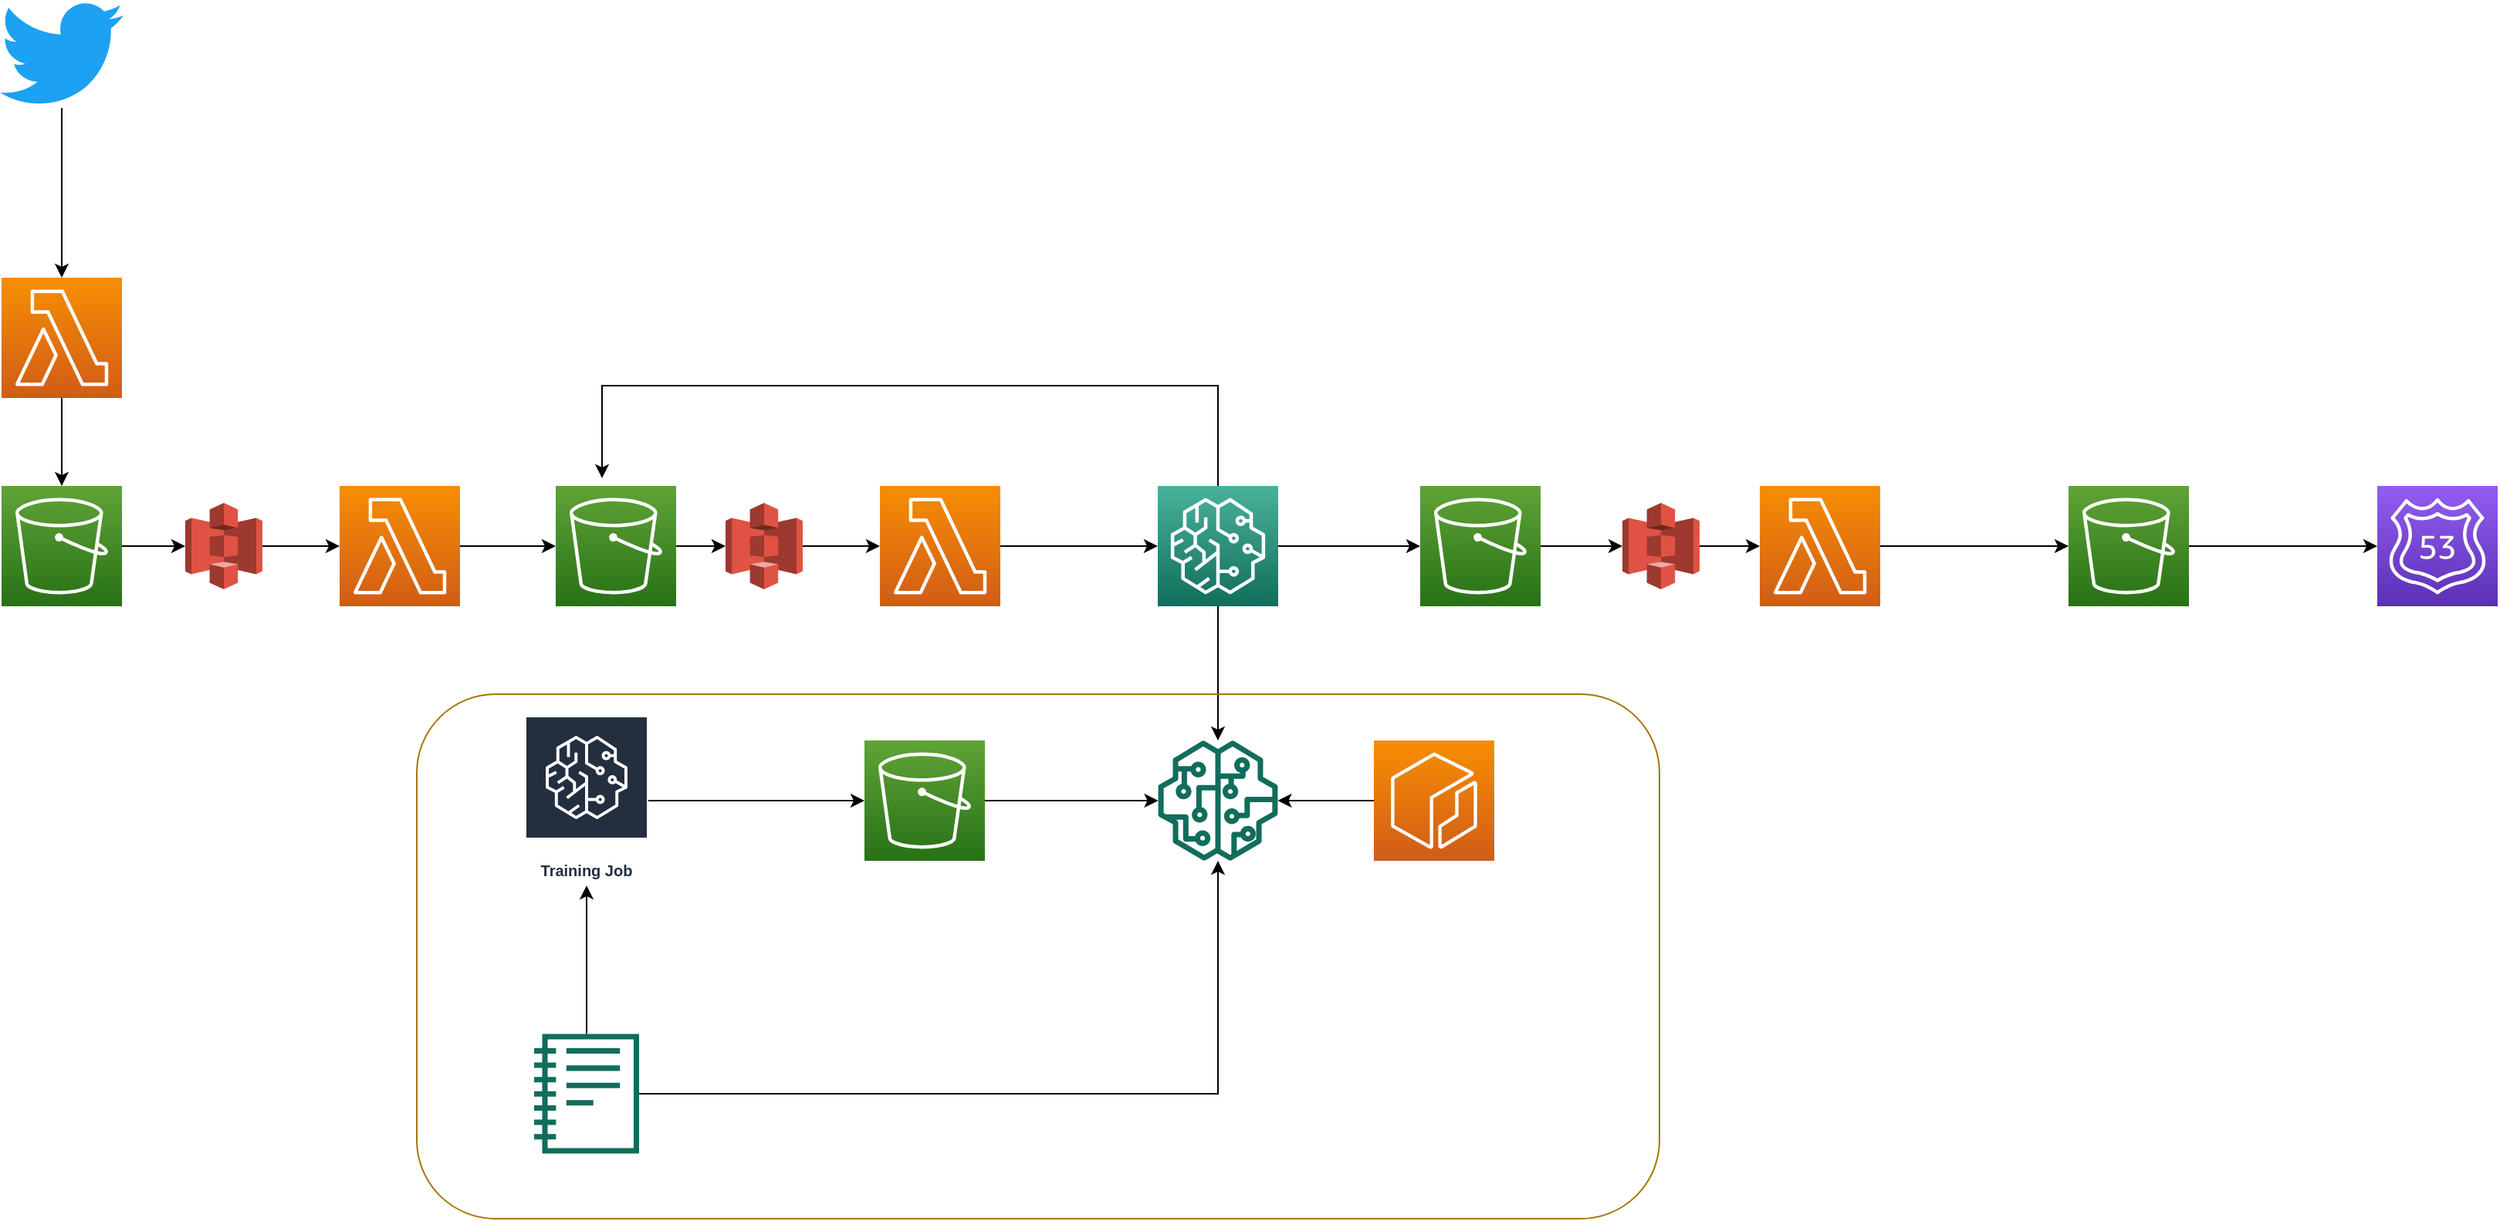 <mxfile version="14.1.8" type="device"><diagram id="0Lro_1txlhUF00G6qjsJ" name="Page-1"><mxGraphModel dx="1656" dy="971" grid="1" gridSize="10" guides="1" tooltips="1" connect="1" arrows="1" fold="1" page="1" pageScale="1" pageWidth="1169" pageHeight="827" math="0" shadow="0"><root><mxCell id="0"/><mxCell id="1" parent="0"/><mxCell id="-ZKczc-4mBZlZ7r-YlQA-6" style="edgeStyle=orthogonalEdgeStyle;rounded=0;orthogonalLoop=1;jettySize=auto;html=1;" edge="1" parent="1" source="-ZKczc-4mBZlZ7r-YlQA-1" target="-ZKczc-4mBZlZ7r-YlQA-5"><mxGeometry relative="1" as="geometry"/></mxCell><mxCell id="-ZKczc-4mBZlZ7r-YlQA-1" value="" style="outlineConnect=0;fontColor=#232F3E;gradientColor=#F78E04;gradientDirection=north;fillColor=#D05C17;strokeColor=#ffffff;dashed=0;verticalLabelPosition=bottom;verticalAlign=top;align=center;html=1;fontSize=12;fontStyle=0;aspect=fixed;shape=mxgraph.aws4.resourceIcon;resIcon=mxgraph.aws4.lambda;" vertex="1" parent="1"><mxGeometry x="181" y="280" width="78" height="78" as="geometry"/></mxCell><mxCell id="-ZKczc-4mBZlZ7r-YlQA-4" style="edgeStyle=orthogonalEdgeStyle;rounded=0;orthogonalLoop=1;jettySize=auto;html=1;" edge="1" parent="1" source="-ZKczc-4mBZlZ7r-YlQA-2" target="-ZKczc-4mBZlZ7r-YlQA-1"><mxGeometry relative="1" as="geometry"/></mxCell><mxCell id="-ZKczc-4mBZlZ7r-YlQA-2" value="" style="dashed=0;outlineConnect=0;html=1;align=center;labelPosition=center;verticalLabelPosition=bottom;verticalAlign=top;shape=mxgraph.weblogos.twitter;fillColor=#1DA1F2;strokeColor=none" vertex="1" parent="1"><mxGeometry x="180" y="100" width="80" height="70" as="geometry"/></mxCell><mxCell id="-ZKczc-4mBZlZ7r-YlQA-9" style="edgeStyle=orthogonalEdgeStyle;rounded=0;orthogonalLoop=1;jettySize=auto;html=1;" edge="1" parent="1" source="-ZKczc-4mBZlZ7r-YlQA-11" target="-ZKczc-4mBZlZ7r-YlQA-7"><mxGeometry relative="1" as="geometry"/></mxCell><mxCell id="-ZKczc-4mBZlZ7r-YlQA-5" value="" style="outlineConnect=0;fontColor=#232F3E;gradientColor=#60A337;gradientDirection=north;fillColor=#277116;strokeColor=#ffffff;dashed=0;verticalLabelPosition=bottom;verticalAlign=top;align=center;html=1;fontSize=12;fontStyle=0;aspect=fixed;shape=mxgraph.aws4.resourceIcon;resIcon=mxgraph.aws4.s3;" vertex="1" parent="1"><mxGeometry x="181" y="415" width="78" height="78" as="geometry"/></mxCell><mxCell id="-ZKczc-4mBZlZ7r-YlQA-13" style="edgeStyle=orthogonalEdgeStyle;rounded=0;orthogonalLoop=1;jettySize=auto;html=1;" edge="1" parent="1" source="-ZKczc-4mBZlZ7r-YlQA-7" target="-ZKczc-4mBZlZ7r-YlQA-10"><mxGeometry relative="1" as="geometry"/></mxCell><mxCell id="-ZKczc-4mBZlZ7r-YlQA-7" value="" style="outlineConnect=0;fontColor=#232F3E;gradientColor=#F78E04;gradientDirection=north;fillColor=#D05C17;strokeColor=#ffffff;dashed=0;verticalLabelPosition=bottom;verticalAlign=top;align=center;html=1;fontSize=12;fontStyle=0;aspect=fixed;shape=mxgraph.aws4.resourceIcon;resIcon=mxgraph.aws4.lambda;" vertex="1" parent="1"><mxGeometry x="400" y="415" width="78" height="78" as="geometry"/></mxCell><mxCell id="-ZKczc-4mBZlZ7r-YlQA-15" style="edgeStyle=orthogonalEdgeStyle;rounded=0;orthogonalLoop=1;jettySize=auto;html=1;" edge="1" parent="1" source="-ZKczc-4mBZlZ7r-YlQA-16" target="-ZKczc-4mBZlZ7r-YlQA-14"><mxGeometry relative="1" as="geometry"/></mxCell><mxCell id="-ZKczc-4mBZlZ7r-YlQA-10" value="" style="outlineConnect=0;fontColor=#232F3E;gradientColor=#60A337;gradientDirection=north;fillColor=#277116;strokeColor=#ffffff;dashed=0;verticalLabelPosition=bottom;verticalAlign=top;align=center;html=1;fontSize=12;fontStyle=0;aspect=fixed;shape=mxgraph.aws4.resourceIcon;resIcon=mxgraph.aws4.s3;" vertex="1" parent="1"><mxGeometry x="540" y="415" width="78" height="78" as="geometry"/></mxCell><mxCell id="-ZKczc-4mBZlZ7r-YlQA-11" value="" style="outlineConnect=0;dashed=0;verticalLabelPosition=bottom;verticalAlign=top;align=center;html=1;shape=mxgraph.aws3.s3;fillColor=#E05243;gradientColor=none;" vertex="1" parent="1"><mxGeometry x="300" y="426" width="50" height="56" as="geometry"/></mxCell><mxCell id="-ZKczc-4mBZlZ7r-YlQA-12" style="edgeStyle=orthogonalEdgeStyle;rounded=0;orthogonalLoop=1;jettySize=auto;html=1;" edge="1" parent="1" source="-ZKczc-4mBZlZ7r-YlQA-5" target="-ZKczc-4mBZlZ7r-YlQA-11"><mxGeometry relative="1" as="geometry"><mxPoint x="259" y="454" as="sourcePoint"/><mxPoint x="400" y="454" as="targetPoint"/></mxGeometry></mxCell><mxCell id="-ZKczc-4mBZlZ7r-YlQA-19" style="edgeStyle=orthogonalEdgeStyle;rounded=0;orthogonalLoop=1;jettySize=auto;html=1;" edge="1" parent="1" source="-ZKczc-4mBZlZ7r-YlQA-14" target="-ZKczc-4mBZlZ7r-YlQA-18"><mxGeometry relative="1" as="geometry"/></mxCell><mxCell id="-ZKczc-4mBZlZ7r-YlQA-14" value="" style="outlineConnect=0;fontColor=#232F3E;gradientColor=#F78E04;gradientDirection=north;fillColor=#D05C17;strokeColor=#ffffff;dashed=0;verticalLabelPosition=bottom;verticalAlign=top;align=center;html=1;fontSize=12;fontStyle=0;aspect=fixed;shape=mxgraph.aws4.resourceIcon;resIcon=mxgraph.aws4.lambda;" vertex="1" parent="1"><mxGeometry x="750" y="415" width="78" height="78" as="geometry"/></mxCell><mxCell id="-ZKczc-4mBZlZ7r-YlQA-16" value="" style="outlineConnect=0;dashed=0;verticalLabelPosition=bottom;verticalAlign=top;align=center;html=1;shape=mxgraph.aws3.s3;fillColor=#E05243;gradientColor=none;" vertex="1" parent="1"><mxGeometry x="650" y="426" width="50" height="56" as="geometry"/></mxCell><mxCell id="-ZKczc-4mBZlZ7r-YlQA-17" style="edgeStyle=orthogonalEdgeStyle;rounded=0;orthogonalLoop=1;jettySize=auto;html=1;" edge="1" parent="1" source="-ZKczc-4mBZlZ7r-YlQA-10" target="-ZKczc-4mBZlZ7r-YlQA-16"><mxGeometry relative="1" as="geometry"><mxPoint x="618" y="454" as="sourcePoint"/><mxPoint x="710" y="454" as="targetPoint"/></mxGeometry></mxCell><mxCell id="-ZKczc-4mBZlZ7r-YlQA-38" style="edgeStyle=orthogonalEdgeStyle;rounded=0;orthogonalLoop=1;jettySize=auto;html=1;" edge="1" parent="1" source="-ZKczc-4mBZlZ7r-YlQA-18" target="-ZKczc-4mBZlZ7r-YlQA-20"><mxGeometry relative="1" as="geometry"><mxPoint x="1050" y="454" as="targetPoint"/></mxGeometry></mxCell><mxCell id="-ZKczc-4mBZlZ7r-YlQA-39" style="edgeStyle=orthogonalEdgeStyle;rounded=0;orthogonalLoop=1;jettySize=auto;html=1;" edge="1" parent="1" source="-ZKczc-4mBZlZ7r-YlQA-18"><mxGeometry relative="1" as="geometry"><mxPoint x="570" y="410" as="targetPoint"/><Array as="points"><mxPoint x="969" y="350"/><mxPoint x="570" y="350"/></Array></mxGeometry></mxCell><mxCell id="-ZKczc-4mBZlZ7r-YlQA-41" style="edgeStyle=orthogonalEdgeStyle;rounded=0;orthogonalLoop=1;jettySize=auto;html=1;" edge="1" parent="1" source="-ZKczc-4mBZlZ7r-YlQA-18" target="-ZKczc-4mBZlZ7r-YlQA-40"><mxGeometry relative="1" as="geometry"/></mxCell><mxCell id="-ZKczc-4mBZlZ7r-YlQA-18" value="" style="outlineConnect=0;fontColor=#232F3E;gradientColor=#4AB29A;gradientDirection=north;fillColor=#116D5B;strokeColor=#ffffff;dashed=0;verticalLabelPosition=bottom;verticalAlign=top;align=center;html=1;fontSize=12;fontStyle=0;aspect=fixed;shape=mxgraph.aws4.resourceIcon;resIcon=mxgraph.aws4.sagemaker;" vertex="1" parent="1"><mxGeometry x="930" y="415" width="78" height="78" as="geometry"/></mxCell><mxCell id="-ZKczc-4mBZlZ7r-YlQA-20" value="" style="outlineConnect=0;fontColor=#232F3E;gradientColor=none;fillColor=#116D5B;strokeColor=none;dashed=0;verticalLabelPosition=bottom;verticalAlign=top;align=center;html=1;fontSize=12;fontStyle=0;aspect=fixed;pointerEvents=1;shape=mxgraph.aws4.sagemaker_model;" vertex="1" parent="1"><mxGeometry x="930" y="580" width="78" height="78" as="geometry"/></mxCell><mxCell id="-ZKczc-4mBZlZ7r-YlQA-31" style="edgeStyle=orthogonalEdgeStyle;rounded=0;orthogonalLoop=1;jettySize=auto;html=1;" edge="1" parent="1" source="-ZKczc-4mBZlZ7r-YlQA-24" target="-ZKczc-4mBZlZ7r-YlQA-20"><mxGeometry relative="1" as="geometry"/></mxCell><mxCell id="-ZKczc-4mBZlZ7r-YlQA-24" value="" style="outlineConnect=0;fontColor=#232F3E;gradientColor=#60A337;gradientDirection=north;fillColor=#277116;strokeColor=#ffffff;dashed=0;verticalLabelPosition=bottom;verticalAlign=top;align=center;html=1;fontSize=12;fontStyle=0;aspect=fixed;shape=mxgraph.aws4.resourceIcon;resIcon=mxgraph.aws4.s3;" vertex="1" parent="1"><mxGeometry x="740" y="580" width="78" height="78" as="geometry"/></mxCell><mxCell id="-ZKczc-4mBZlZ7r-YlQA-27" style="edgeStyle=orthogonalEdgeStyle;rounded=0;orthogonalLoop=1;jettySize=auto;html=1;" edge="1" parent="1" source="-ZKczc-4mBZlZ7r-YlQA-26" target="-ZKczc-4mBZlZ7r-YlQA-20"><mxGeometry relative="1" as="geometry"/></mxCell><mxCell id="-ZKczc-4mBZlZ7r-YlQA-26" value="" style="outlineConnect=0;fontColor=#232F3E;gradientColor=#F78E04;gradientDirection=north;fillColor=#D05C17;strokeColor=#ffffff;dashed=0;verticalLabelPosition=bottom;verticalAlign=top;align=center;html=1;fontSize=12;fontStyle=0;aspect=fixed;shape=mxgraph.aws4.resourceIcon;resIcon=mxgraph.aws4.ecr;" vertex="1" parent="1"><mxGeometry x="1070" y="580" width="78" height="78" as="geometry"/></mxCell><mxCell id="-ZKczc-4mBZlZ7r-YlQA-35" style="edgeStyle=orthogonalEdgeStyle;rounded=0;orthogonalLoop=1;jettySize=auto;html=1;" edge="1" parent="1" source="-ZKczc-4mBZlZ7r-YlQA-29" target="-ZKczc-4mBZlZ7r-YlQA-24"><mxGeometry relative="1" as="geometry"/></mxCell><mxCell id="-ZKczc-4mBZlZ7r-YlQA-29" value="Training Job" style="outlineConnect=0;fontColor=#232F3E;gradientColor=none;strokeColor=#ffffff;fillColor=#232F3E;dashed=0;verticalLabelPosition=middle;verticalAlign=bottom;align=center;html=1;whiteSpace=wrap;fontSize=10;fontStyle=1;spacing=3;shape=mxgraph.aws4.productIcon;prIcon=mxgraph.aws4.sagemaker;" vertex="1" parent="1"><mxGeometry x="520" y="564" width="80" height="110" as="geometry"/></mxCell><mxCell id="-ZKczc-4mBZlZ7r-YlQA-34" style="edgeStyle=orthogonalEdgeStyle;rounded=0;orthogonalLoop=1;jettySize=auto;html=1;" edge="1" parent="1" source="-ZKczc-4mBZlZ7r-YlQA-33" target="-ZKczc-4mBZlZ7r-YlQA-29"><mxGeometry relative="1" as="geometry"/></mxCell><mxCell id="-ZKczc-4mBZlZ7r-YlQA-36" style="edgeStyle=orthogonalEdgeStyle;rounded=0;orthogonalLoop=1;jettySize=auto;html=1;" edge="1" parent="1" source="-ZKczc-4mBZlZ7r-YlQA-33" target="-ZKczc-4mBZlZ7r-YlQA-20"><mxGeometry relative="1" as="geometry"/></mxCell><mxCell id="-ZKczc-4mBZlZ7r-YlQA-33" value="" style="outlineConnect=0;fontColor=#232F3E;gradientColor=none;fillColor=#116D5B;strokeColor=none;dashed=0;verticalLabelPosition=bottom;verticalAlign=top;align=center;html=1;fontSize=12;fontStyle=0;aspect=fixed;pointerEvents=1;shape=mxgraph.aws4.sagemaker_notebook;" vertex="1" parent="1"><mxGeometry x="526" y="770" width="68" height="78" as="geometry"/></mxCell><mxCell id="-ZKczc-4mBZlZ7r-YlQA-37" value="" style="rounded=1;whiteSpace=wrap;html=1;strokeColor=#A67700;fillColor=none;" vertex="1" parent="1"><mxGeometry x="450" y="550" width="805" height="340" as="geometry"/></mxCell><mxCell id="-ZKczc-4mBZlZ7r-YlQA-43" style="edgeStyle=orthogonalEdgeStyle;rounded=0;orthogonalLoop=1;jettySize=auto;html=1;" edge="1" parent="1" source="-ZKczc-4mBZlZ7r-YlQA-48" target="-ZKczc-4mBZlZ7r-YlQA-42"><mxGeometry relative="1" as="geometry"/></mxCell><mxCell id="-ZKczc-4mBZlZ7r-YlQA-40" value="" style="outlineConnect=0;fontColor=#232F3E;gradientColor=#60A337;gradientDirection=north;fillColor=#277116;strokeColor=#ffffff;dashed=0;verticalLabelPosition=bottom;verticalAlign=top;align=center;html=1;fontSize=12;fontStyle=0;aspect=fixed;shape=mxgraph.aws4.resourceIcon;resIcon=mxgraph.aws4.s3;" vertex="1" parent="1"><mxGeometry x="1100" y="415" width="78" height="78" as="geometry"/></mxCell><mxCell id="-ZKczc-4mBZlZ7r-YlQA-45" style="edgeStyle=orthogonalEdgeStyle;rounded=0;orthogonalLoop=1;jettySize=auto;html=1;" edge="1" parent="1" source="-ZKczc-4mBZlZ7r-YlQA-42" target="-ZKczc-4mBZlZ7r-YlQA-44"><mxGeometry relative="1" as="geometry"/></mxCell><mxCell id="-ZKczc-4mBZlZ7r-YlQA-42" value="" style="outlineConnect=0;fontColor=#232F3E;gradientColor=#F78E04;gradientDirection=north;fillColor=#D05C17;strokeColor=#ffffff;dashed=0;verticalLabelPosition=bottom;verticalAlign=top;align=center;html=1;fontSize=12;fontStyle=0;aspect=fixed;shape=mxgraph.aws4.resourceIcon;resIcon=mxgraph.aws4.lambda;" vertex="1" parent="1"><mxGeometry x="1320" y="415" width="78" height="78" as="geometry"/></mxCell><mxCell id="-ZKczc-4mBZlZ7r-YlQA-47" style="edgeStyle=orthogonalEdgeStyle;rounded=0;orthogonalLoop=1;jettySize=auto;html=1;" edge="1" parent="1" source="-ZKczc-4mBZlZ7r-YlQA-44" target="-ZKczc-4mBZlZ7r-YlQA-46"><mxGeometry relative="1" as="geometry"/></mxCell><mxCell id="-ZKczc-4mBZlZ7r-YlQA-44" value="" style="outlineConnect=0;fontColor=#232F3E;gradientColor=#60A337;gradientDirection=north;fillColor=#277116;strokeColor=#ffffff;dashed=0;verticalLabelPosition=bottom;verticalAlign=top;align=center;html=1;fontSize=12;fontStyle=0;aspect=fixed;shape=mxgraph.aws4.resourceIcon;resIcon=mxgraph.aws4.s3;" vertex="1" parent="1"><mxGeometry x="1520" y="415" width="78" height="78" as="geometry"/></mxCell><mxCell id="-ZKczc-4mBZlZ7r-YlQA-46" value="" style="outlineConnect=0;fontColor=#232F3E;gradientColor=#945DF2;gradientDirection=north;fillColor=#5A30B5;strokeColor=#ffffff;dashed=0;verticalLabelPosition=bottom;verticalAlign=top;align=center;html=1;fontSize=12;fontStyle=0;aspect=fixed;shape=mxgraph.aws4.resourceIcon;resIcon=mxgraph.aws4.route_53;" vertex="1" parent="1"><mxGeometry x="1720" y="415" width="78" height="78" as="geometry"/></mxCell><mxCell id="-ZKczc-4mBZlZ7r-YlQA-48" value="" style="outlineConnect=0;dashed=0;verticalLabelPosition=bottom;verticalAlign=top;align=center;html=1;shape=mxgraph.aws3.s3;fillColor=#E05243;gradientColor=none;" vertex="1" parent="1"><mxGeometry x="1231" y="426" width="50" height="56" as="geometry"/></mxCell><mxCell id="-ZKczc-4mBZlZ7r-YlQA-49" style="edgeStyle=orthogonalEdgeStyle;rounded=0;orthogonalLoop=1;jettySize=auto;html=1;" edge="1" parent="1" source="-ZKczc-4mBZlZ7r-YlQA-40" target="-ZKczc-4mBZlZ7r-YlQA-48"><mxGeometry relative="1" as="geometry"><mxPoint x="1208" y="454" as="sourcePoint"/><mxPoint x="1320" y="454" as="targetPoint"/></mxGeometry></mxCell></root></mxGraphModel></diagram></mxfile>